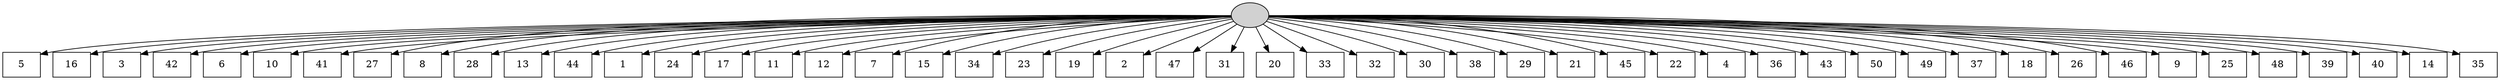 digraph G {
0[style=filled, fillcolor=grey82, label=""];
1[shape=box,style=filled, fillcolor=white,label="5\n"];
2[shape=box,style=filled, fillcolor=white,label="16\n"];
3[shape=box,style=filled, fillcolor=white,label="3\n"];
4[shape=box,style=filled, fillcolor=white,label="42\n"];
5[shape=box,style=filled, fillcolor=white,label="6\n"];
6[shape=box,style=filled, fillcolor=white,label="10\n"];
7[shape=box,style=filled, fillcolor=white,label="41\n"];
8[shape=box,style=filled, fillcolor=white,label="27\n"];
9[shape=box,style=filled, fillcolor=white,label="8\n"];
10[shape=box,style=filled, fillcolor=white,label="28\n"];
11[shape=box,style=filled, fillcolor=white,label="13\n"];
12[shape=box,style=filled, fillcolor=white,label="44\n"];
13[shape=box,style=filled, fillcolor=white,label="1\n"];
14[shape=box,style=filled, fillcolor=white,label="24\n"];
15[shape=box,style=filled, fillcolor=white,label="17\n"];
16[shape=box,style=filled, fillcolor=white,label="11\n"];
17[shape=box,style=filled, fillcolor=white,label="12\n"];
18[shape=box,style=filled, fillcolor=white,label="7\n"];
19[shape=box,style=filled, fillcolor=white,label="15\n"];
20[shape=box,style=filled, fillcolor=white,label="34\n"];
21[shape=box,style=filled, fillcolor=white,label="23\n"];
22[shape=box,style=filled, fillcolor=white,label="19\n"];
23[shape=box,style=filled, fillcolor=white,label="2\n"];
24[shape=box,style=filled, fillcolor=white,label="47\n"];
25[shape=box,style=filled, fillcolor=white,label="31\n"];
26[shape=box,style=filled, fillcolor=white,label="20\n"];
27[shape=box,style=filled, fillcolor=white,label="33\n"];
28[shape=box,style=filled, fillcolor=white,label="32\n"];
29[shape=box,style=filled, fillcolor=white,label="30\n"];
30[shape=box,style=filled, fillcolor=white,label="38\n"];
31[shape=box,style=filled, fillcolor=white,label="29\n"];
32[shape=box,style=filled, fillcolor=white,label="21\n"];
33[shape=box,style=filled, fillcolor=white,label="45\n"];
34[shape=box,style=filled, fillcolor=white,label="22\n"];
35[shape=box,style=filled, fillcolor=white,label="4\n"];
36[shape=box,style=filled, fillcolor=white,label="36\n"];
37[shape=box,style=filled, fillcolor=white,label="43\n"];
38[shape=box,style=filled, fillcolor=white,label="50\n"];
39[shape=box,style=filled, fillcolor=white,label="49\n"];
40[shape=box,style=filled, fillcolor=white,label="37\n"];
41[shape=box,style=filled, fillcolor=white,label="18\n"];
42[shape=box,style=filled, fillcolor=white,label="26\n"];
43[shape=box,style=filled, fillcolor=white,label="46\n"];
44[shape=box,style=filled, fillcolor=white,label="9\n"];
45[shape=box,style=filled, fillcolor=white,label="25\n"];
46[shape=box,style=filled, fillcolor=white,label="48\n"];
47[shape=box,style=filled, fillcolor=white,label="39\n"];
48[shape=box,style=filled, fillcolor=white,label="40\n"];
49[shape=box,style=filled, fillcolor=white,label="14\n"];
50[shape=box,style=filled, fillcolor=white,label="35\n"];
0->1 ;
0->2 ;
0->3 ;
0->4 ;
0->5 ;
0->6 ;
0->7 ;
0->8 ;
0->9 ;
0->10 ;
0->11 ;
0->12 ;
0->13 ;
0->14 ;
0->15 ;
0->16 ;
0->17 ;
0->18 ;
0->19 ;
0->20 ;
0->21 ;
0->22 ;
0->23 ;
0->24 ;
0->25 ;
0->26 ;
0->27 ;
0->28 ;
0->29 ;
0->30 ;
0->31 ;
0->32 ;
0->33 ;
0->34 ;
0->35 ;
0->36 ;
0->37 ;
0->38 ;
0->39 ;
0->40 ;
0->41 ;
0->42 ;
0->43 ;
0->44 ;
0->45 ;
0->46 ;
0->47 ;
0->48 ;
0->49 ;
0->50 ;
}
